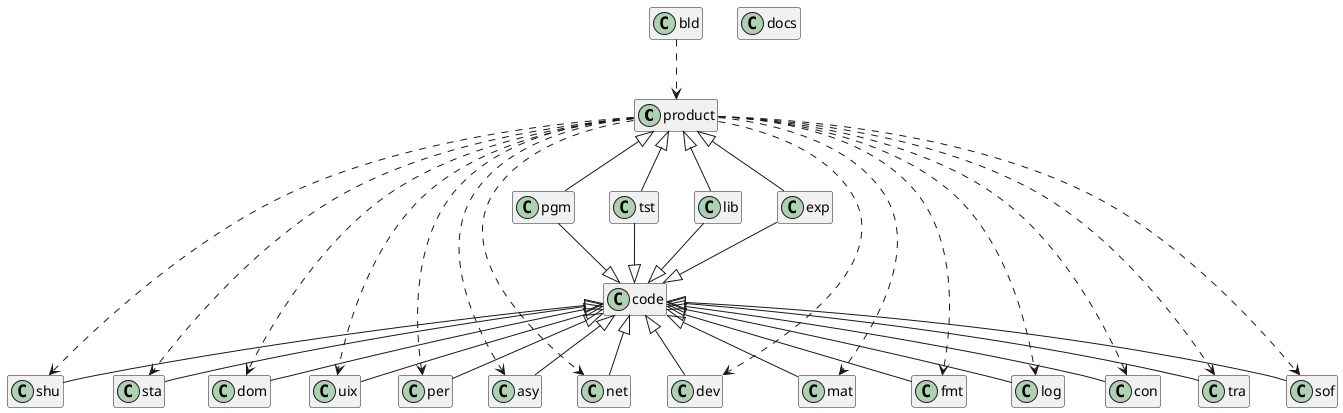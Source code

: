 @startuml

hide empty members
product <|-- tst
product <|-- pgm
product <|-- exp
product <|-- lib
code <|-up- tst
code <|-up- pgm
code <|-up- exp
code <|-up- lib

code <|-- shu
code <|-- sta
code <|-- dom
code <|-- uix
code <|-- per
code <|-- asy
code <|-- net
code <|-- dev
code <|-- mat
code <|-- fmt
code <|-- log
code <|-- con
code <|-- tra
code <|-- sof

product ..> shu
product ..> sta
product ..> dom
product ..> uix
product ..> per
product ..> asy
product ..> net
product ..> dev
product ..> mat
product ..> fmt
product ..> log
product ..> con
product ..> tra
product ..> sof

bld ..> product

class docs

@enduml


